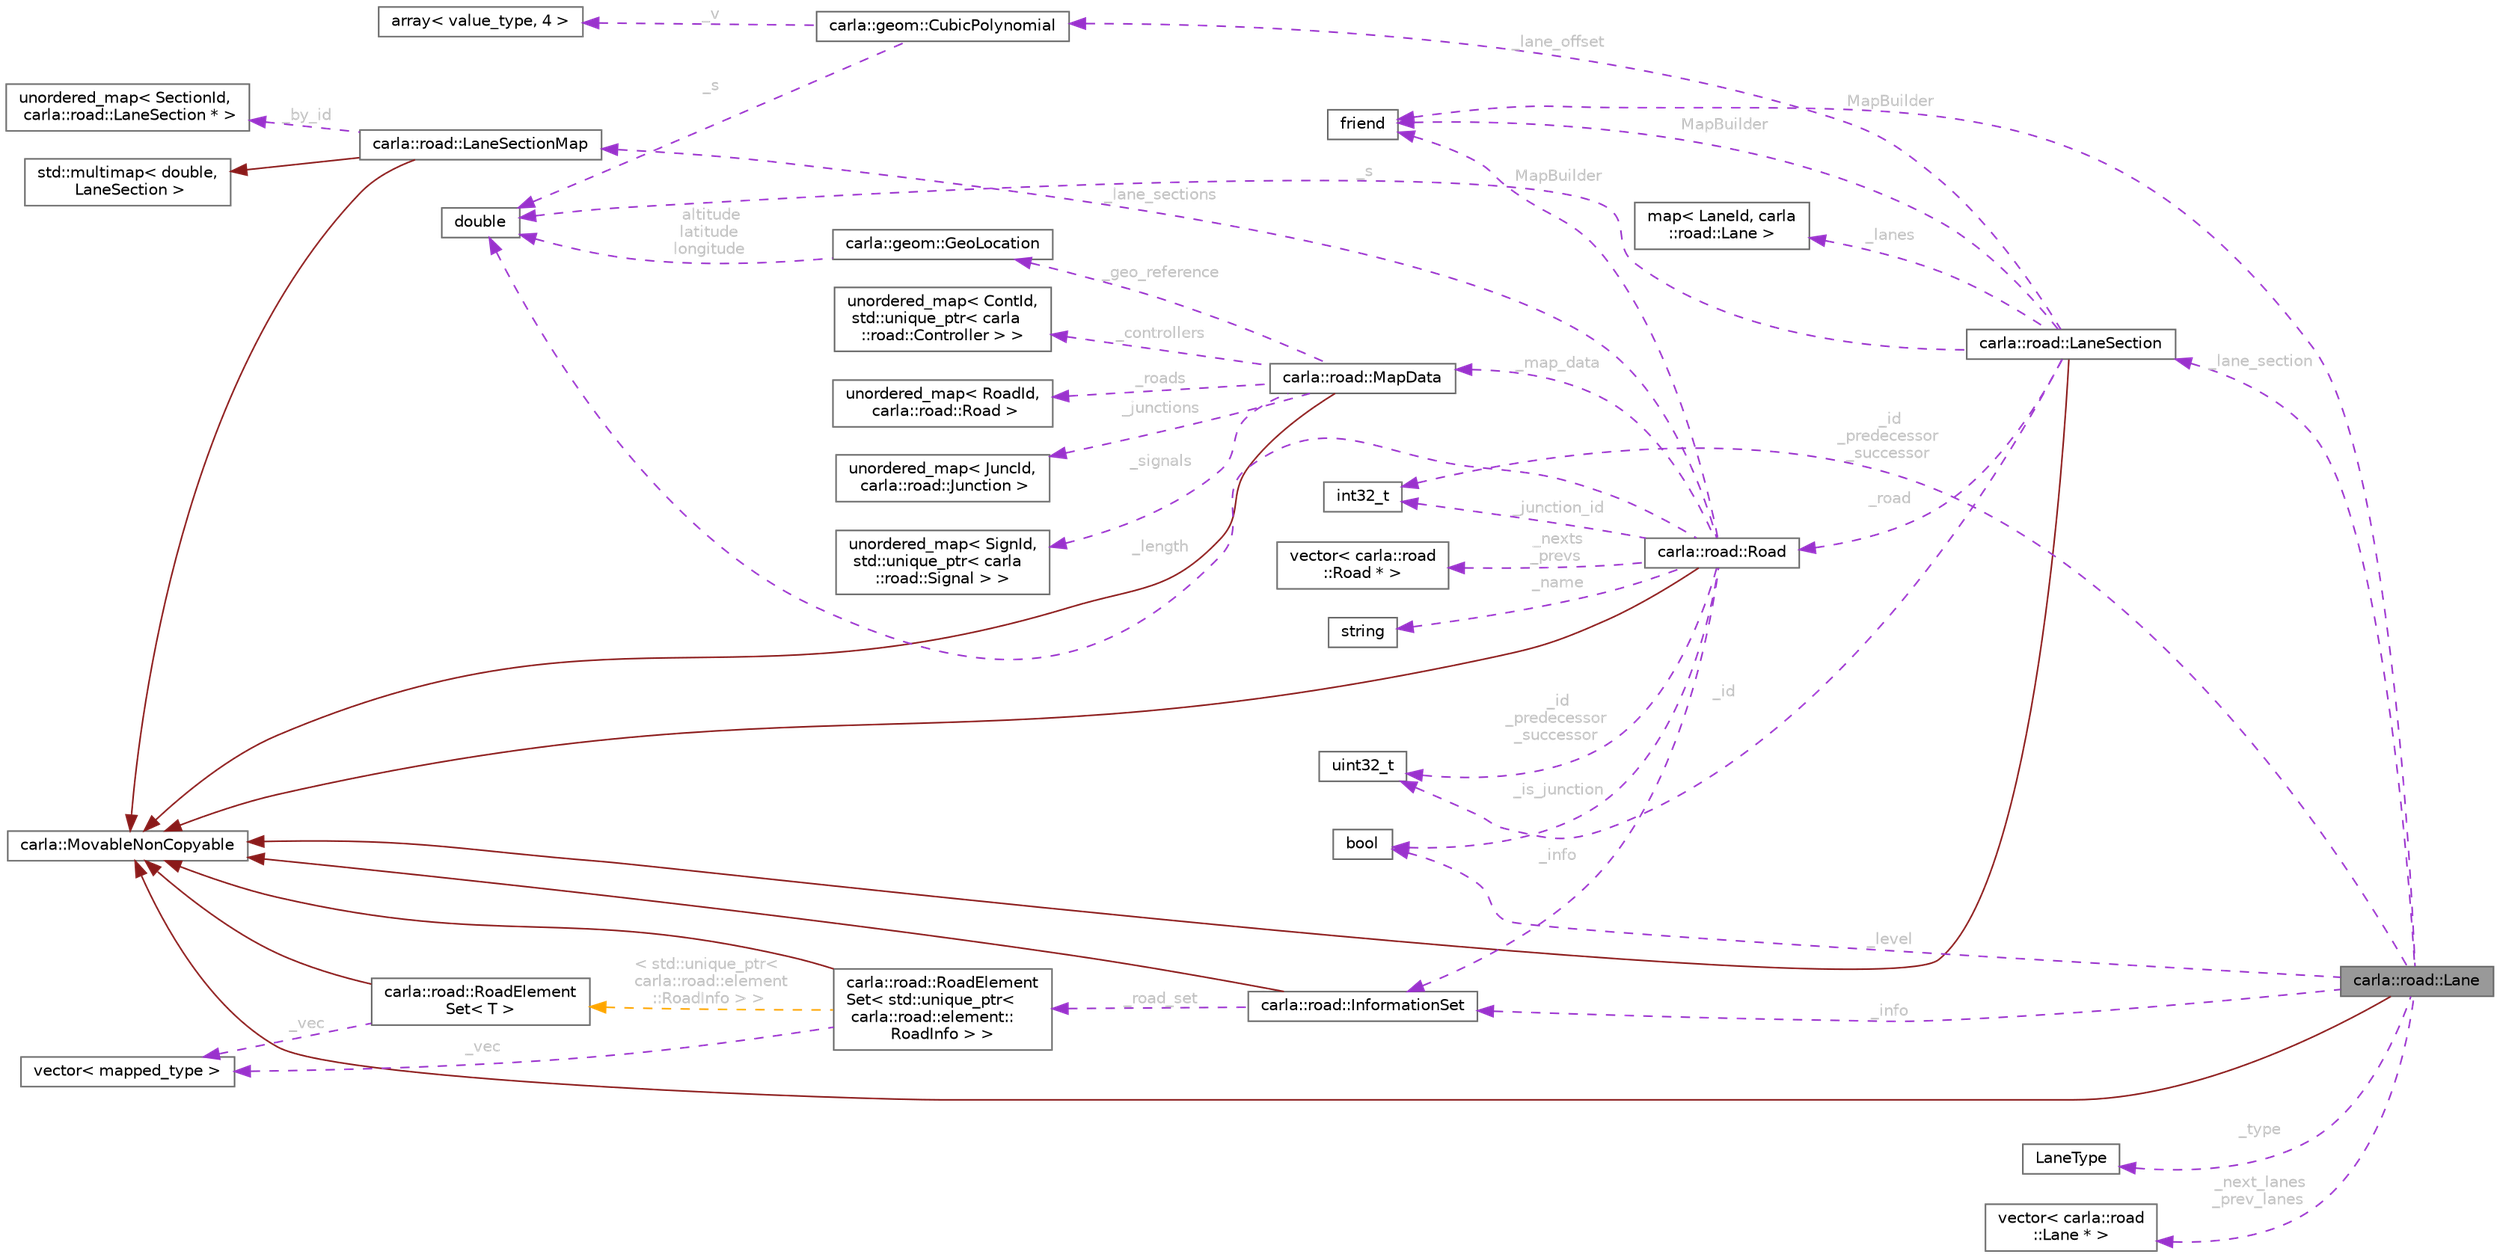 digraph "carla::road::Lane"
{
 // INTERACTIVE_SVG=YES
 // LATEX_PDF_SIZE
  bgcolor="transparent";
  edge [fontname=Helvetica,fontsize=10,labelfontname=Helvetica,labelfontsize=10];
  node [fontname=Helvetica,fontsize=10,shape=box,height=0.2,width=0.4];
  rankdir="LR";
  Node1 [id="Node000001",label="carla::road::Lane",height=0.2,width=0.4,color="gray40", fillcolor="grey60", style="filled", fontcolor="black",tooltip=" "];
  Node2 -> Node1 [id="edge1_Node000001_Node000002",dir="back",color="firebrick4",style="solid",tooltip=" "];
  Node2 [id="Node000002",label="carla::MovableNonCopyable",height=0.2,width=0.4,color="gray40", fillcolor="white", style="filled",URL="$d7/d55/classcarla_1_1MovableNonCopyable.html",tooltip="Inherit (privately) to suppress copy construction and assignment."];
  Node3 -> Node1 [id="edge2_Node000001_Node000003",dir="back",color="darkorchid3",style="dashed",tooltip=" ",label=" MapBuilder",fontcolor="grey" ];
  Node3 [id="Node000003",label="friend",height=0.2,width=0.4,color="gray40", fillcolor="white", style="filled",tooltip=" "];
  Node4 -> Node1 [id="edge3_Node000001_Node000004",dir="back",color="darkorchid3",style="dashed",tooltip=" ",label=" _lane_section",fontcolor="grey" ];
  Node4 [id="Node000004",label="carla::road::LaneSection",height=0.2,width=0.4,color="gray40", fillcolor="white", style="filled",URL="$dd/d80/classcarla_1_1road_1_1LaneSection.html",tooltip=" "];
  Node2 -> Node4 [id="edge4_Node000004_Node000002",dir="back",color="firebrick4",style="solid",tooltip=" "];
  Node3 -> Node4 [id="edge5_Node000004_Node000003",dir="back",color="darkorchid3",style="dashed",tooltip=" ",label=" MapBuilder",fontcolor="grey" ];
  Node5 -> Node4 [id="edge6_Node000004_Node000005",dir="back",color="darkorchid3",style="dashed",tooltip=" ",label=" _id",fontcolor="grey" ];
  Node5 [id="Node000005",label="uint32_t",height=0.2,width=0.4,color="gray40", fillcolor="white", style="filled",tooltip=" "];
  Node6 -> Node4 [id="edge7_Node000004_Node000006",dir="back",color="darkorchid3",style="dashed",tooltip=" ",label=" _s",fontcolor="grey" ];
  Node6 [id="Node000006",label="double",height=0.2,width=0.4,color="gray40", fillcolor="white", style="filled",tooltip=" "];
  Node7 -> Node4 [id="edge8_Node000004_Node000007",dir="back",color="darkorchid3",style="dashed",tooltip=" ",label=" _road",fontcolor="grey" ];
  Node7 [id="Node000007",label="carla::road::Road",height=0.2,width=0.4,color="gray40", fillcolor="white", style="filled",URL="$dd/de6/classcarla_1_1road_1_1Road.html",tooltip=" "];
  Node2 -> Node7 [id="edge9_Node000007_Node000002",dir="back",color="firebrick4",style="solid",tooltip=" "];
  Node3 -> Node7 [id="edge10_Node000007_Node000003",dir="back",color="darkorchid3",style="dashed",tooltip=" ",label=" MapBuilder",fontcolor="grey" ];
  Node8 -> Node7 [id="edge11_Node000007_Node000008",dir="back",color="darkorchid3",style="dashed",tooltip=" ",label=" _map_data",fontcolor="grey" ];
  Node8 [id="Node000008",label="carla::road::MapData",height=0.2,width=0.4,color="gray40", fillcolor="white", style="filled",URL="$da/d3b/classcarla_1_1road_1_1MapData.html",tooltip=" "];
  Node2 -> Node8 [id="edge12_Node000008_Node000002",dir="back",color="firebrick4",style="solid",tooltip=" "];
  Node9 -> Node8 [id="edge13_Node000008_Node000009",dir="back",color="darkorchid3",style="dashed",tooltip=" ",label=" _geo_reference",fontcolor="grey" ];
  Node9 [id="Node000009",label="carla::geom::GeoLocation",height=0.2,width=0.4,color="gray40", fillcolor="white", style="filled",URL="$d3/df4/classcarla_1_1geom_1_1GeoLocation.html",tooltip=" "];
  Node6 -> Node9 [id="edge14_Node000009_Node000006",dir="back",color="darkorchid3",style="dashed",tooltip=" ",label=" altitude\nlatitude\nlongitude",fontcolor="grey" ];
  Node10 -> Node8 [id="edge15_Node000008_Node000010",dir="back",color="darkorchid3",style="dashed",tooltip=" ",label=" _roads",fontcolor="grey" ];
  Node10 [id="Node000010",label="unordered_map\< RoadId,\l carla::road::Road \>",height=0.2,width=0.4,color="gray40", fillcolor="white", style="filled",tooltip=" "];
  Node11 -> Node8 [id="edge16_Node000008_Node000011",dir="back",color="darkorchid3",style="dashed",tooltip=" ",label=" _junctions",fontcolor="grey" ];
  Node11 [id="Node000011",label="unordered_map\< JuncId,\l carla::road::Junction \>",height=0.2,width=0.4,color="gray40", fillcolor="white", style="filled",tooltip=" "];
  Node12 -> Node8 [id="edge17_Node000008_Node000012",dir="back",color="darkorchid3",style="dashed",tooltip=" ",label=" _signals",fontcolor="grey" ];
  Node12 [id="Node000012",label="unordered_map\< SignId,\l std::unique_ptr\< carla\l::road::Signal \> \>",height=0.2,width=0.4,color="gray40", fillcolor="white", style="filled",tooltip=" "];
  Node13 -> Node8 [id="edge18_Node000008_Node000013",dir="back",color="darkorchid3",style="dashed",tooltip=" ",label=" _controllers",fontcolor="grey" ];
  Node13 [id="Node000013",label="unordered_map\< ContId,\l std::unique_ptr\< carla\l::road::Controller \> \>",height=0.2,width=0.4,color="gray40", fillcolor="white", style="filled",tooltip=" "];
  Node5 -> Node7 [id="edge19_Node000007_Node000005",dir="back",color="darkorchid3",style="dashed",tooltip=" ",label=" _id\n_predecessor\n_successor",fontcolor="grey" ];
  Node14 -> Node7 [id="edge20_Node000007_Node000014",dir="back",color="darkorchid3",style="dashed",tooltip=" ",label=" _name",fontcolor="grey" ];
  Node14 [id="Node000014",label="string",height=0.2,width=0.4,color="gray40", fillcolor="white", style="filled",tooltip=" "];
  Node6 -> Node7 [id="edge21_Node000007_Node000006",dir="back",color="darkorchid3",style="dashed",tooltip=" ",label=" _length",fontcolor="grey" ];
  Node15 -> Node7 [id="edge22_Node000007_Node000015",dir="back",color="darkorchid3",style="dashed",tooltip=" ",label=" _is_junction",fontcolor="grey" ];
  Node15 [id="Node000015",label="bool",height=0.2,width=0.4,color="gray40", fillcolor="white", style="filled",tooltip=" "];
  Node16 -> Node7 [id="edge23_Node000007_Node000016",dir="back",color="darkorchid3",style="dashed",tooltip=" ",label=" _junction_id",fontcolor="grey" ];
  Node16 [id="Node000016",label="int32_t",height=0.2,width=0.4,color="gray40", fillcolor="white", style="filled",tooltip=" "];
  Node17 -> Node7 [id="edge24_Node000007_Node000017",dir="back",color="darkorchid3",style="dashed",tooltip=" ",label=" _lane_sections",fontcolor="grey" ];
  Node17 [id="Node000017",label="carla::road::LaneSectionMap",height=0.2,width=0.4,color="gray40", fillcolor="white", style="filled",URL="$d9/dab/classcarla_1_1road_1_1LaneSectionMap.html",tooltip=" "];
  Node18 -> Node17 [id="edge25_Node000017_Node000018",dir="back",color="firebrick4",style="solid",tooltip=" "];
  Node18 [id="Node000018",label="std::multimap\< double,\l LaneSection \>",height=0.2,width=0.4,color="gray40", fillcolor="white", style="filled",tooltip=" "];
  Node2 -> Node17 [id="edge26_Node000017_Node000002",dir="back",color="firebrick4",style="solid",tooltip=" "];
  Node19 -> Node17 [id="edge27_Node000017_Node000019",dir="back",color="darkorchid3",style="dashed",tooltip=" ",label=" _by_id",fontcolor="grey" ];
  Node19 [id="Node000019",label="unordered_map\< SectionId,\l carla::road::LaneSection * \>",height=0.2,width=0.4,color="gray40", fillcolor="white", style="filled",tooltip=" "];
  Node20 -> Node7 [id="edge28_Node000007_Node000020",dir="back",color="darkorchid3",style="dashed",tooltip=" ",label=" _info",fontcolor="grey" ];
  Node20 [id="Node000020",label="carla::road::InformationSet",height=0.2,width=0.4,color="gray40", fillcolor="white", style="filled",URL="$d4/d28/classcarla_1_1road_1_1InformationSet.html",tooltip=" "];
  Node2 -> Node20 [id="edge29_Node000020_Node000002",dir="back",color="firebrick4",style="solid",tooltip=" "];
  Node21 -> Node20 [id="edge30_Node000020_Node000021",dir="back",color="darkorchid3",style="dashed",tooltip=" ",label=" _road_set",fontcolor="grey" ];
  Node21 [id="Node000021",label="carla::road::RoadElement\lSet\< std::unique_ptr\<\l carla::road::element::\lRoadInfo \> \>",height=0.2,width=0.4,color="gray40", fillcolor="white", style="filled",URL="$dc/dcf/classcarla_1_1road_1_1RoadElementSet.html",tooltip=" "];
  Node2 -> Node21 [id="edge31_Node000021_Node000002",dir="back",color="firebrick4",style="solid",tooltip=" "];
  Node22 -> Node21 [id="edge32_Node000021_Node000022",dir="back",color="darkorchid3",style="dashed",tooltip=" ",label=" _vec",fontcolor="grey" ];
  Node22 [id="Node000022",label="vector\< mapped_type \>",height=0.2,width=0.4,color="gray40", fillcolor="white", style="filled",tooltip=" "];
  Node23 -> Node21 [id="edge33_Node000021_Node000023",dir="back",color="orange",style="dashed",tooltip=" ",label=" \< std::unique_ptr\<\l carla::road::element\l::RoadInfo \> \>",fontcolor="grey" ];
  Node23 [id="Node000023",label="carla::road::RoadElement\lSet\< T \>",height=0.2,width=0.4,color="gray40", fillcolor="white", style="filled",URL="$dc/dcf/classcarla_1_1road_1_1RoadElementSet.html",tooltip="A set of elements ordered by its position on the road."];
  Node2 -> Node23 [id="edge34_Node000023_Node000002",dir="back",color="firebrick4",style="solid",tooltip=" "];
  Node22 -> Node23 [id="edge35_Node000023_Node000022",dir="back",color="darkorchid3",style="dashed",tooltip=" ",label=" _vec",fontcolor="grey" ];
  Node24 -> Node7 [id="edge36_Node000007_Node000024",dir="back",color="darkorchid3",style="dashed",tooltip=" ",label=" _nexts\n_prevs",fontcolor="grey" ];
  Node24 [id="Node000024",label="vector\< carla::road\l::Road * \>",height=0.2,width=0.4,color="gray40", fillcolor="white", style="filled",tooltip=" "];
  Node25 -> Node4 [id="edge37_Node000004_Node000025",dir="back",color="darkorchid3",style="dashed",tooltip=" ",label=" _lanes",fontcolor="grey" ];
  Node25 [id="Node000025",label="map\< LaneId, carla\l::road::Lane \>",height=0.2,width=0.4,color="gray40", fillcolor="white", style="filled",tooltip=" "];
  Node26 -> Node4 [id="edge38_Node000004_Node000026",dir="back",color="darkorchid3",style="dashed",tooltip=" ",label=" _lane_offset",fontcolor="grey" ];
  Node26 [id="Node000026",label="carla::geom::CubicPolynomial",height=0.2,width=0.4,color="gray40", fillcolor="white", style="filled",URL="$d4/db7/classcarla_1_1geom_1_1CubicPolynomial.html",tooltip="Describes a Cubic Polynomial so: f(x) = a + bx + cx^2 + dx^3"];
  Node27 -> Node26 [id="edge39_Node000026_Node000027",dir="back",color="darkorchid3",style="dashed",tooltip=" ",label=" _v",fontcolor="grey" ];
  Node27 [id="Node000027",label="array\< value_type, 4 \>",height=0.2,width=0.4,color="gray40", fillcolor="white", style="filled",tooltip=" "];
  Node6 -> Node26 [id="edge40_Node000026_Node000006",dir="back",color="darkorchid3",style="dashed",tooltip=" ",label=" _s",fontcolor="grey" ];
  Node16 -> Node1 [id="edge41_Node000001_Node000016",dir="back",color="darkorchid3",style="dashed",tooltip=" ",label=" _id\n_predecessor\n_successor",fontcolor="grey" ];
  Node20 -> Node1 [id="edge42_Node000001_Node000020",dir="back",color="darkorchid3",style="dashed",tooltip=" ",label=" _info",fontcolor="grey" ];
  Node28 -> Node1 [id="edge43_Node000001_Node000028",dir="back",color="darkorchid3",style="dashed",tooltip=" ",label=" _type",fontcolor="grey" ];
  Node28 [id="Node000028",label="LaneType",height=0.2,width=0.4,color="gray40", fillcolor="white", style="filled",tooltip=" "];
  Node15 -> Node1 [id="edge44_Node000001_Node000015",dir="back",color="darkorchid3",style="dashed",tooltip=" ",label=" _level",fontcolor="grey" ];
  Node29 -> Node1 [id="edge45_Node000001_Node000029",dir="back",color="darkorchid3",style="dashed",tooltip=" ",label=" _next_lanes\n_prev_lanes",fontcolor="grey" ];
  Node29 [id="Node000029",label="vector\< carla::road\l::Lane * \>",height=0.2,width=0.4,color="gray40", fillcolor="white", style="filled",tooltip=" "];
}
